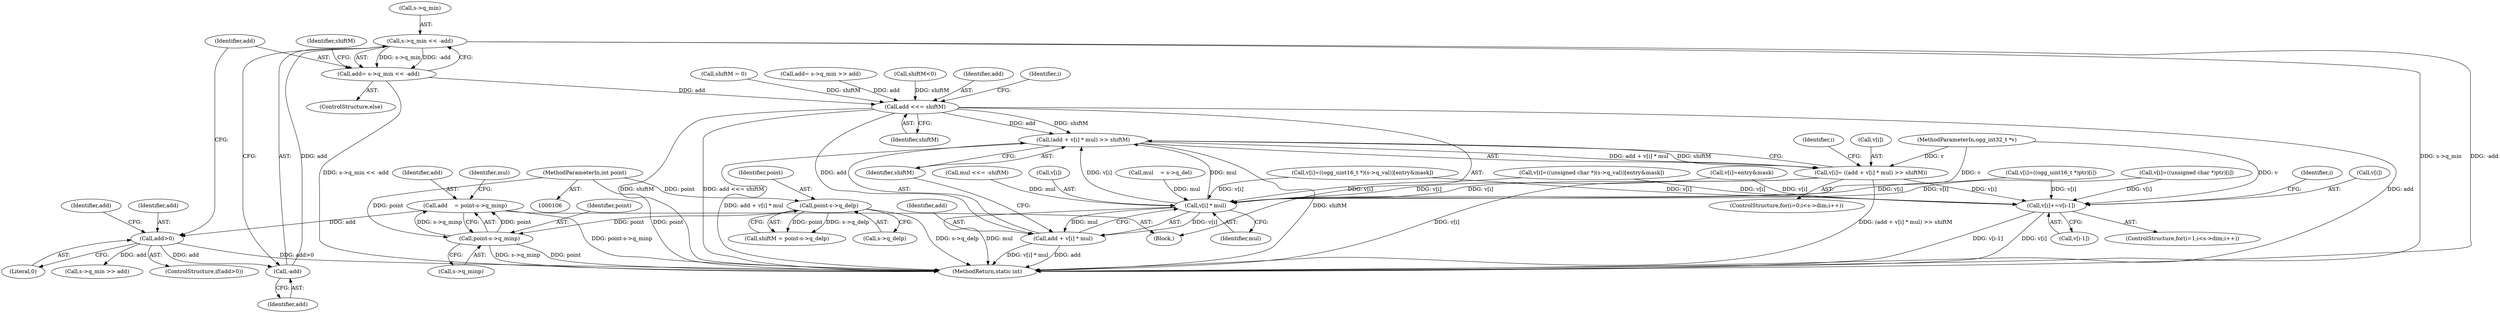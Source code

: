digraph "1_Android_eeb4e45d5683f88488c083ecf142dc89bc3f0b47_1@pointer" {
"1000337" [label="(Call,s->q_min << -add)"];
"1000341" [label="(Call,-add)"];
"1000324" [label="(Call,add>0)"];
"1000310" [label="(Call,add    = point-s->q_minp)"];
"1000312" [label="(Call,point-s->q_minp)"];
"1000304" [label="(Call,point-s->q_delp)"];
"1000110" [label="(MethodParameterIn,int point)"];
"1000335" [label="(Call,add= s->q_min << -add)"];
"1000355" [label="(Call,add <<= shiftM)"];
"1000373" [label="(Call,(add + v[i] * mul) >> shiftM)"];
"1000369" [label="(Call,v[i]= ((add + v[i] * mul) >> shiftM))"];
"1000376" [label="(Call,v[i] * mul)"];
"1000374" [label="(Call,add + v[i] * mul)"];
"1000397" [label="(Call,v[i]+=v[i-1])"];
"1000337" [label="(Call,s->q_min << -add)"];
"1000327" [label="(Call,add= s->q_min >> add)"];
"1000336" [label="(Identifier,add)"];
"1000334" [label="(ControlStructure,else)"];
"1000369" [label="(Call,v[i]= ((add + v[i] * mul) >> shiftM))"];
"1000381" [label="(Identifier,shiftM)"];
"1000344" [label="(Call,shiftM<0)"];
"1000154" [label="(Call,v[i]=entry&mask)"];
"1000396" [label="(Identifier,i)"];
"1000373" [label="(Call,(add + v[i] * mul) >> shiftM)"];
"1000323" [label="(ControlStructure,if(add>0))"];
"1000314" [label="(Call,s->q_minp)"];
"1000110" [label="(MethodParameterIn,int point)"];
"1000348" [label="(Call,mul <<= -shiftM)"];
"1000408" [label="(MethodReturn,static int)"];
"1000375" [label="(Identifier,add)"];
"1000319" [label="(Identifier,mul)"];
"1000325" [label="(Identifier,add)"];
"1000312" [label="(Call,point-s->q_minp)"];
"1000300" [label="(Block,)"];
"1000386" [label="(ControlStructure,for(i=1;i<s->dim;i++))"];
"1000374" [label="(Call,add + v[i] * mul)"];
"1000311" [label="(Identifier,add)"];
"1000370" [label="(Call,v[i])"];
"1000397" [label="(Call,v[i]+=v[i-1])"];
"1000355" [label="(Call,add <<= shiftM)"];
"1000357" [label="(Identifier,shiftM)"];
"1000356" [label="(Identifier,add)"];
"1000310" [label="(Call,add    = point-s->q_minp)"];
"1000377" [label="(Call,v[i])"];
"1000211" [label="(Call,v[i]=((ogg_uint16_t *)(s->q_val))[entry&mask])"];
"1000313" [label="(Identifier,point)"];
"1000197" [label="(Call,v[i]=((unsigned char *)(s->q_val))[entry&mask])"];
"1000401" [label="(Call,v[i-1])"];
"1000342" [label="(Identifier,add)"];
"1000376" [label="(Call,v[i] * mul)"];
"1000305" [label="(Identifier,point)"];
"1000326" [label="(Literal,0)"];
"1000324" [label="(Call,add>0)"];
"1000398" [label="(Call,v[i])"];
"1000345" [label="(Identifier,shiftM)"];
"1000341" [label="(Call,-add)"];
"1000304" [label="(Call,point-s->q_delp)"];
"1000329" [label="(Call,s->q_min >> add)"];
"1000306" [label="(Call,s->q_delp)"];
"1000318" [label="(Call,mul    = s->q_del)"];
"1000360" [label="(Identifier,i)"];
"1000328" [label="(Identifier,add)"];
"1000286" [label="(Call,v[i]=((ogg_uint16_t *)ptr)[i])"];
"1000264" [label="(Call,v[i]=((unsigned char *)ptr)[i])"];
"1000352" [label="(Call,shiftM = 0)"];
"1000380" [label="(Identifier,mul)"];
"1000338" [label="(Call,s->q_min)"];
"1000335" [label="(Call,add= s->q_min << -add)"];
"1000302" [label="(Call,shiftM = point-s->q_delp)"];
"1000109" [label="(MethodParameterIn,ogg_int32_t *v)"];
"1000368" [label="(Identifier,i)"];
"1000358" [label="(ControlStructure,for(i=0;i<s->dim;i++))"];
"1000337" -> "1000335"  [label="AST: "];
"1000337" -> "1000341"  [label="CFG: "];
"1000338" -> "1000337"  [label="AST: "];
"1000341" -> "1000337"  [label="AST: "];
"1000335" -> "1000337"  [label="CFG: "];
"1000337" -> "1000408"  [label="DDG: s->q_min"];
"1000337" -> "1000408"  [label="DDG: -add"];
"1000337" -> "1000335"  [label="DDG: s->q_min"];
"1000337" -> "1000335"  [label="DDG: -add"];
"1000341" -> "1000337"  [label="DDG: add"];
"1000341" -> "1000342"  [label="CFG: "];
"1000342" -> "1000341"  [label="AST: "];
"1000324" -> "1000341"  [label="DDG: add"];
"1000324" -> "1000323"  [label="AST: "];
"1000324" -> "1000326"  [label="CFG: "];
"1000325" -> "1000324"  [label="AST: "];
"1000326" -> "1000324"  [label="AST: "];
"1000328" -> "1000324"  [label="CFG: "];
"1000336" -> "1000324"  [label="CFG: "];
"1000324" -> "1000408"  [label="DDG: add>0"];
"1000310" -> "1000324"  [label="DDG: add"];
"1000324" -> "1000329"  [label="DDG: add"];
"1000310" -> "1000300"  [label="AST: "];
"1000310" -> "1000312"  [label="CFG: "];
"1000311" -> "1000310"  [label="AST: "];
"1000312" -> "1000310"  [label="AST: "];
"1000319" -> "1000310"  [label="CFG: "];
"1000310" -> "1000408"  [label="DDG: point-s->q_minp"];
"1000312" -> "1000310"  [label="DDG: point"];
"1000312" -> "1000310"  [label="DDG: s->q_minp"];
"1000312" -> "1000314"  [label="CFG: "];
"1000313" -> "1000312"  [label="AST: "];
"1000314" -> "1000312"  [label="AST: "];
"1000312" -> "1000408"  [label="DDG: point"];
"1000312" -> "1000408"  [label="DDG: s->q_minp"];
"1000304" -> "1000312"  [label="DDG: point"];
"1000110" -> "1000312"  [label="DDG: point"];
"1000304" -> "1000302"  [label="AST: "];
"1000304" -> "1000306"  [label="CFG: "];
"1000305" -> "1000304"  [label="AST: "];
"1000306" -> "1000304"  [label="AST: "];
"1000302" -> "1000304"  [label="CFG: "];
"1000304" -> "1000408"  [label="DDG: s->q_delp"];
"1000304" -> "1000302"  [label="DDG: point"];
"1000304" -> "1000302"  [label="DDG: s->q_delp"];
"1000110" -> "1000304"  [label="DDG: point"];
"1000110" -> "1000106"  [label="AST: "];
"1000110" -> "1000408"  [label="DDG: point"];
"1000335" -> "1000334"  [label="AST: "];
"1000336" -> "1000335"  [label="AST: "];
"1000345" -> "1000335"  [label="CFG: "];
"1000335" -> "1000408"  [label="DDG: s->q_min << -add"];
"1000335" -> "1000355"  [label="DDG: add"];
"1000355" -> "1000300"  [label="AST: "];
"1000355" -> "1000357"  [label="CFG: "];
"1000356" -> "1000355"  [label="AST: "];
"1000357" -> "1000355"  [label="AST: "];
"1000360" -> "1000355"  [label="CFG: "];
"1000355" -> "1000408"  [label="DDG: add"];
"1000355" -> "1000408"  [label="DDG: shiftM"];
"1000355" -> "1000408"  [label="DDG: add <<= shiftM"];
"1000327" -> "1000355"  [label="DDG: add"];
"1000352" -> "1000355"  [label="DDG: shiftM"];
"1000344" -> "1000355"  [label="DDG: shiftM"];
"1000355" -> "1000373"  [label="DDG: add"];
"1000355" -> "1000373"  [label="DDG: shiftM"];
"1000355" -> "1000374"  [label="DDG: add"];
"1000373" -> "1000369"  [label="AST: "];
"1000373" -> "1000381"  [label="CFG: "];
"1000374" -> "1000373"  [label="AST: "];
"1000381" -> "1000373"  [label="AST: "];
"1000369" -> "1000373"  [label="CFG: "];
"1000373" -> "1000408"  [label="DDG: add + v[i] * mul"];
"1000373" -> "1000408"  [label="DDG: shiftM"];
"1000373" -> "1000369"  [label="DDG: add + v[i] * mul"];
"1000373" -> "1000369"  [label="DDG: shiftM"];
"1000376" -> "1000373"  [label="DDG: v[i]"];
"1000376" -> "1000373"  [label="DDG: mul"];
"1000369" -> "1000358"  [label="AST: "];
"1000370" -> "1000369"  [label="AST: "];
"1000368" -> "1000369"  [label="CFG: "];
"1000369" -> "1000408"  [label="DDG: v[i]"];
"1000369" -> "1000408"  [label="DDG: (add + v[i] * mul) >> shiftM"];
"1000109" -> "1000369"  [label="DDG: v"];
"1000369" -> "1000376"  [label="DDG: v[i]"];
"1000369" -> "1000397"  [label="DDG: v[i]"];
"1000376" -> "1000374"  [label="AST: "];
"1000376" -> "1000380"  [label="CFG: "];
"1000377" -> "1000376"  [label="AST: "];
"1000380" -> "1000376"  [label="AST: "];
"1000374" -> "1000376"  [label="CFG: "];
"1000376" -> "1000408"  [label="DDG: mul"];
"1000376" -> "1000374"  [label="DDG: v[i]"];
"1000376" -> "1000374"  [label="DDG: mul"];
"1000286" -> "1000376"  [label="DDG: v[i]"];
"1000264" -> "1000376"  [label="DDG: v[i]"];
"1000154" -> "1000376"  [label="DDG: v[i]"];
"1000211" -> "1000376"  [label="DDG: v[i]"];
"1000197" -> "1000376"  [label="DDG: v[i]"];
"1000109" -> "1000376"  [label="DDG: v"];
"1000348" -> "1000376"  [label="DDG: mul"];
"1000318" -> "1000376"  [label="DDG: mul"];
"1000375" -> "1000374"  [label="AST: "];
"1000381" -> "1000374"  [label="CFG: "];
"1000374" -> "1000408"  [label="DDG: v[i] * mul"];
"1000374" -> "1000408"  [label="DDG: add"];
"1000397" -> "1000386"  [label="AST: "];
"1000397" -> "1000401"  [label="CFG: "];
"1000398" -> "1000397"  [label="AST: "];
"1000401" -> "1000397"  [label="AST: "];
"1000396" -> "1000397"  [label="CFG: "];
"1000397" -> "1000408"  [label="DDG: v[i]"];
"1000397" -> "1000408"  [label="DDG: v[i-1]"];
"1000109" -> "1000397"  [label="DDG: v"];
"1000286" -> "1000397"  [label="DDG: v[i]"];
"1000264" -> "1000397"  [label="DDG: v[i]"];
"1000154" -> "1000397"  [label="DDG: v[i]"];
"1000211" -> "1000397"  [label="DDG: v[i]"];
"1000197" -> "1000397"  [label="DDG: v[i]"];
}

